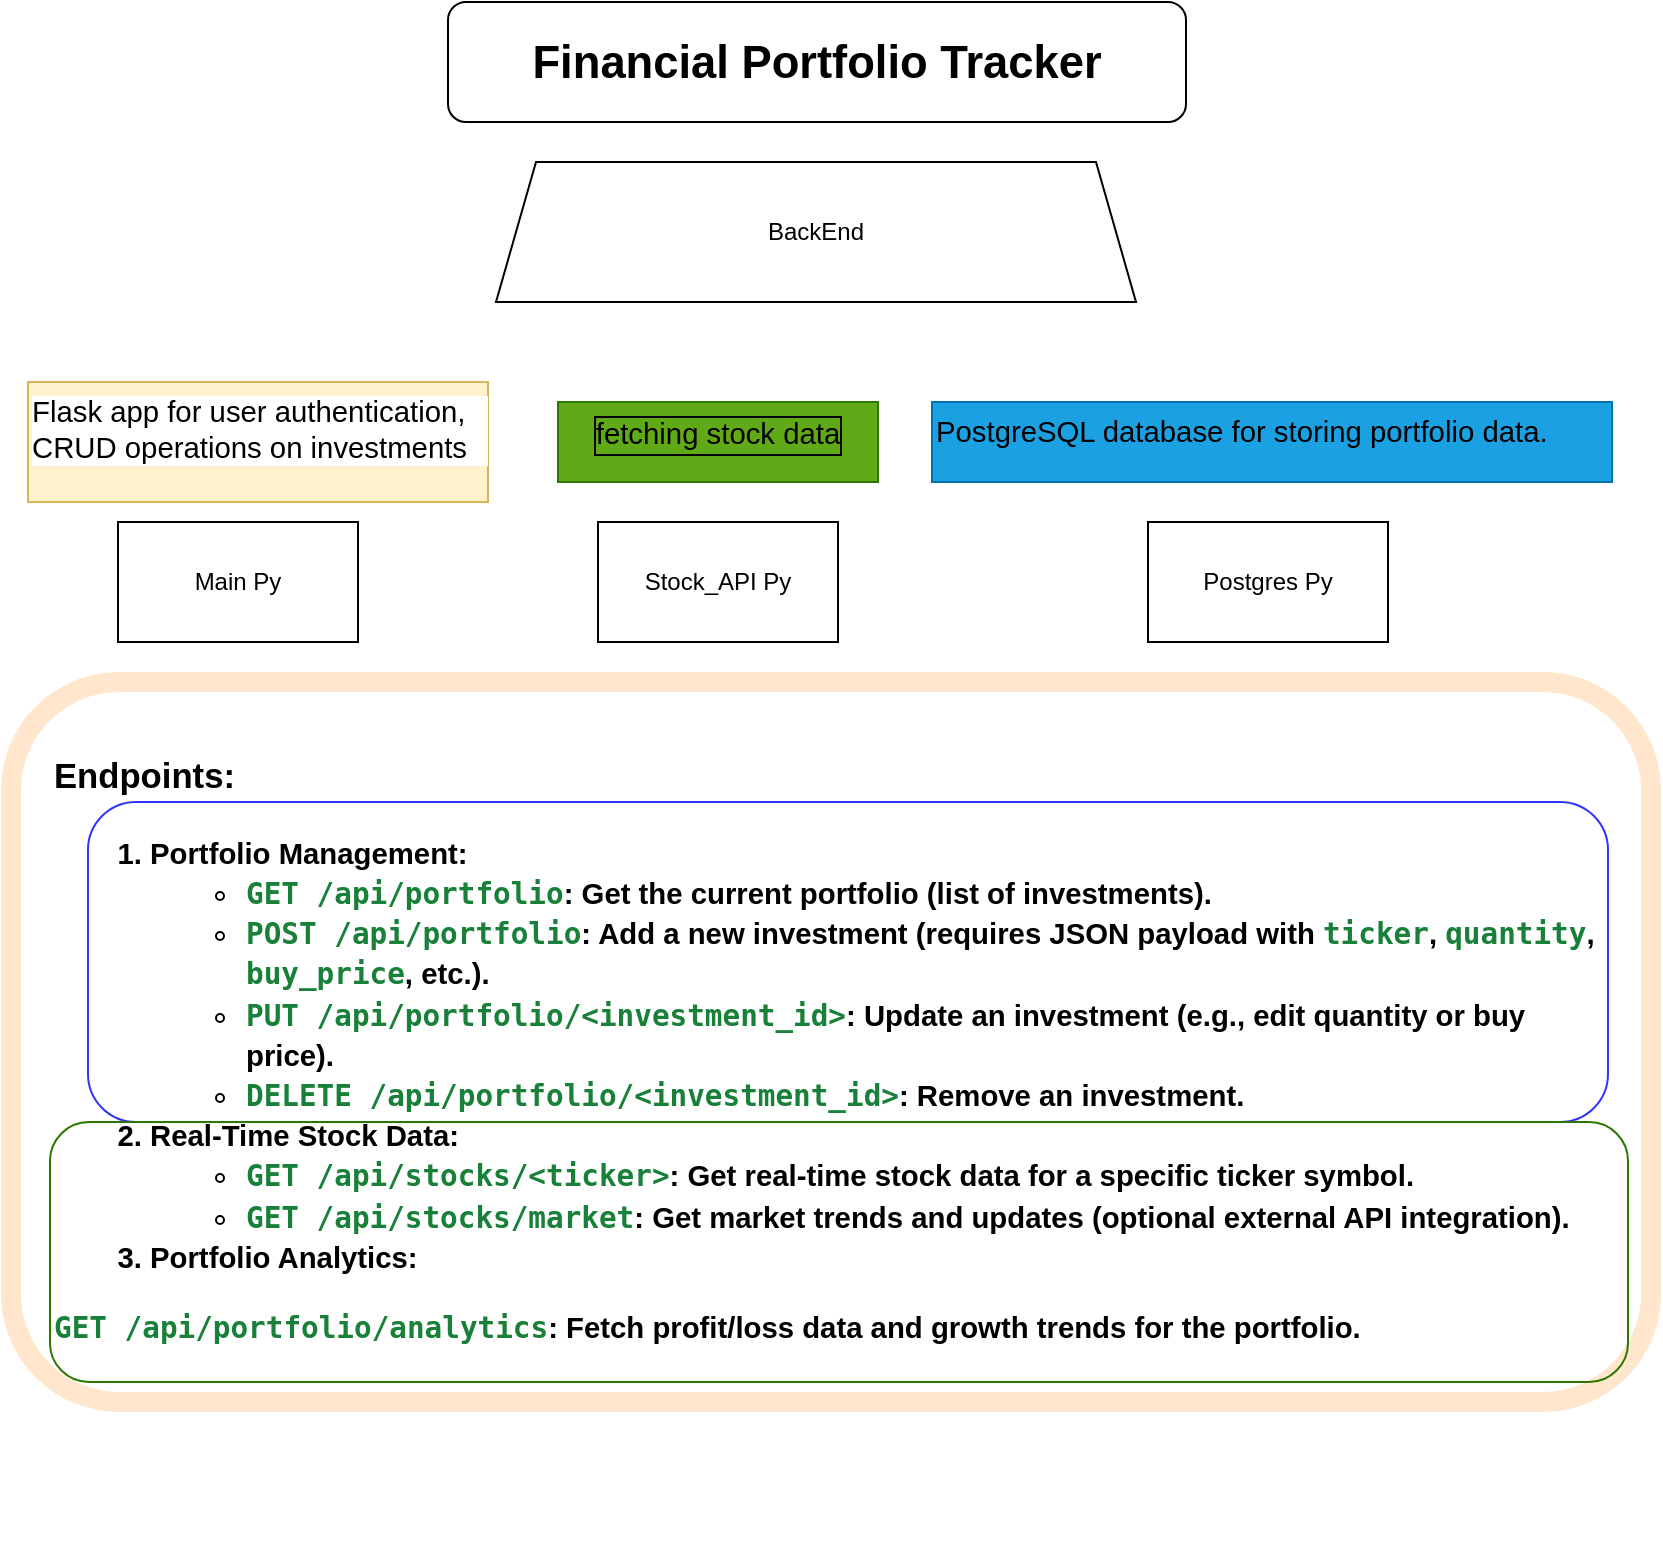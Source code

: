 <mxfile version="26.0.16">
  <diagram name="Page-1" id="ZpGSki5UyRdbmvOw8ICy">
    <mxGraphModel dx="989" dy="582" grid="1" gridSize="10" guides="1" tooltips="1" connect="1" arrows="1" fold="1" page="1" pageScale="1" pageWidth="827" pageHeight="1169" math="0" shadow="0">
      <root>
        <mxCell id="0" />
        <mxCell id="1" parent="0" />
        <mxCell id="iZV78r_1Iou3Xi10ttL6-11" value="" style="rounded=1;whiteSpace=wrap;html=1;labelBackgroundColor=none;fillColor=none;strokeColor=#FFE6CC;strokeWidth=10;" vertex="1" parent="1">
          <mxGeometry x="11.5" y="350" width="820" height="360" as="geometry" />
        </mxCell>
        <mxCell id="IknElaZS9yHZz-8auCw9-2" value="&lt;span id=&quot;docs-internal-guid-8c55afb1-7fff-e15a-7a65-fa3d6eec7ecb&quot;&gt;&lt;span style=&quot;font-size: 17pt; font-family: Arial, sans-serif; background-color: transparent; font-weight: 700; font-variant-numeric: normal; font-variant-east-asian: normal; font-variant-alternates: normal; font-variant-position: normal; font-variant-emoji: normal; vertical-align: baseline; white-space-collapse: preserve;&quot;&gt;Financial Portfolio Tracker&lt;/span&gt;&lt;/span&gt;" style="rounded=1;whiteSpace=wrap;html=1;" parent="1" vertex="1">
          <mxGeometry x="230" y="10" width="369" height="60" as="geometry" />
        </mxCell>
        <mxCell id="iZV78r_1Iou3Xi10ttL6-2" value="&lt;b style=&quot;font-weight:normal;&quot; id=&quot;docs-internal-guid-8cbd9910-7fff-830a-c0ed-bd4fe21e613b&quot;&gt;&lt;span style=&quot;font-size:11pt;font-family:Arial,sans-serif;color:#000000;background-color:transparent;font-weight:400;font-style:normal;font-variant:normal;text-decoration:none;vertical-align:baseline;white-space:pre;white-space:pre-wrap;&quot;&gt;PostgreSQL database for storing portfolio data.&lt;/span&gt;&lt;/b&gt;" style="text;whiteSpace=wrap;html=1;fillColor=#1ba1e2;strokeColor=#006EAF;fontColor=#ffffff;" vertex="1" parent="1">
          <mxGeometry x="472" y="210" width="340" height="40" as="geometry" />
        </mxCell>
        <mxCell id="iZV78r_1Iou3Xi10ttL6-3" value="&lt;b style=&quot;forced-color-adjust: none; font-family: Helvetica; font-size: 12px; font-style: normal; font-variant-ligatures: normal; font-variant-caps: normal; letter-spacing: normal; orphans: 2; text-align: left; text-indent: 0px; text-transform: none; widows: 2; word-spacing: 0px; -webkit-text-stroke-width: 0px; white-space: normal; text-decoration-thickness: initial; text-decoration-style: initial; text-decoration-color: initial; font-weight: normal;&quot; id=&quot;docs-internal-guid-06cef5fc-7fff-4933-7456-29017fb7d838&quot;&gt;&lt;span style=&quot;forced-color-adjust: none; font-size: 11pt; font-family: Arial, sans-serif; font-weight: 400; font-style: normal; font-variant: normal; text-decoration: none; vertical-align: baseline; white-space: pre-wrap;&quot; data-mx-given-colors=&quot;{&amp;quot;color&amp;quot;:&amp;quot;rgb(0, 0, 0)&amp;quot;}&quot;&gt;Flask app for user authentication, CRUD operations on investments&lt;/span&gt;&lt;/b&gt;" style="text;whiteSpace=wrap;html=1;fillColor=#fff2cc;strokeColor=#d6b656;fontColor=default;labelBackgroundColor=default;labelBorderColor=none;" vertex="1" parent="1">
          <mxGeometry x="20" y="200" width="230" height="60" as="geometry" />
        </mxCell>
        <mxCell id="iZV78r_1Iou3Xi10ttL6-4" value="&lt;b style=&quot;forced-color-adjust: none; font-family: Helvetica; font-size: 12px; font-style: normal; font-variant-ligatures: normal; font-variant-caps: normal; letter-spacing: normal; orphans: 2; text-indent: 0px; text-transform: none; widows: 2; word-spacing: 0px; -webkit-text-stroke-width: 0px; white-space: normal; text-decoration-thickness: initial; text-decoration-style: initial; text-decoration-color: initial; font-weight: normal;&quot; id=&quot;docs-internal-guid-06cef5fc-7fff-4933-7456-29017fb7d838&quot;&gt;&lt;span style=&quot;forced-color-adjust: none; font-size: 11pt; font-family: Arial, sans-serif; font-weight: 400; font-style: normal; font-variant: normal; text-decoration: none; vertical-align: baseline; white-space: pre-wrap;&quot; data-mx-given-colors=&quot;{&amp;quot;color&amp;quot;:&amp;quot;rgb(0, 0, 0)&amp;quot;}&quot;&gt;fetching stock data&lt;/span&gt;&lt;/b&gt;" style="text;whiteSpace=wrap;html=1;fillColor=#60a917;strokeColor=#2D7600;fontColor=default;align=center;labelBackgroundColor=none;labelBorderColor=default;" vertex="1" parent="1">
          <mxGeometry x="285" y="210" width="160" height="40" as="geometry" />
        </mxCell>
        <mxCell id="iZV78r_1Iou3Xi10ttL6-6" value="Main Py" style="rounded=0;whiteSpace=wrap;html=1;" vertex="1" parent="1">
          <mxGeometry x="65" y="270" width="120" height="60" as="geometry" />
        </mxCell>
        <mxCell id="iZV78r_1Iou3Xi10ttL6-7" value="Stock_API Py" style="rounded=0;whiteSpace=wrap;html=1;" vertex="1" parent="1">
          <mxGeometry x="305" y="270" width="120" height="60" as="geometry" />
        </mxCell>
        <mxCell id="iZV78r_1Iou3Xi10ttL6-8" value="Postgres Py" style="rounded=0;whiteSpace=wrap;html=1;" vertex="1" parent="1">
          <mxGeometry x="580" y="270" width="120" height="60" as="geometry" />
        </mxCell>
        <mxCell id="iZV78r_1Iou3Xi10ttL6-9" value="&lt;b style=&quot;font-weight:normal;&quot; id=&quot;docs-internal-guid-eed8a913-7fff-d1ce-d4b6-9388fdaf20be&quot;&gt;&lt;h3 dir=&quot;ltr&quot; style=&quot;line-height:1.38;margin-top:14pt;margin-bottom:4pt;&quot;&gt;&lt;span style=&quot;font-size:13pt;font-family:Arial,sans-serif;color:#000000;background-color:transparent;font-weight:700;font-style:normal;font-variant:normal;text-decoration:none;vertical-align:baseline;white-space:pre;white-space:pre-wrap;&quot;&gt;Endpoints:&lt;/span&gt;&lt;/h3&gt;&lt;ol style=&quot;margin-top:0;margin-bottom:0;padding-inline-start:48px;&quot;&gt;&lt;li dir=&quot;ltr&quot; style=&quot;list-style-type:decimal;font-size:11pt;font-family:Arial,sans-serif;color:#000000;background-color:transparent;font-weight:700;font-style:normal;font-variant:normal;text-decoration:none;vertical-align:baseline;white-space:pre;&quot; aria-level=&quot;1&quot;&gt;&lt;p dir=&quot;ltr&quot; style=&quot;line-height:1.38;margin-top:12pt;margin-bottom:0pt;&quot; role=&quot;presentation&quot;&gt;&lt;span style=&quot;font-size:11pt;font-family:Arial,sans-serif;color:#000000;background-color:transparent;font-weight:700;font-style:normal;font-variant:normal;text-decoration:none;vertical-align:baseline;white-space:pre;white-space:pre-wrap;&quot;&gt;Portfolio Management:&lt;/span&gt;&lt;/p&gt;&lt;/li&gt;&lt;ul style=&quot;margin-top:0;margin-bottom:0;padding-inline-start:48px;&quot;&gt;&lt;li dir=&quot;ltr&quot; style=&quot;list-style-type:circle;font-size:11pt;font-family:Arial,sans-serif;color:#000000;background-color:transparent;font-weight:700;font-style:normal;font-variant:normal;text-decoration:none;vertical-align:baseline;white-space:pre;&quot; aria-level=&quot;2&quot;&gt;&lt;p dir=&quot;ltr&quot; style=&quot;line-height:1.38;margin-top:0pt;margin-bottom:0pt;&quot; role=&quot;presentation&quot;&gt;&lt;span style=&quot;font-size:11pt;font-family:&#39;Roboto Mono&#39;,monospace;color:#188038;background-color:transparent;font-weight:700;font-style:normal;font-variant:normal;text-decoration:none;vertical-align:baseline;white-space:pre;white-space:pre-wrap;&quot;&gt;GET /api/portfolio&lt;/span&gt;&lt;span style=&quot;font-size:11pt;font-family:Arial,sans-serif;color:#000000;background-color:transparent;font-weight:700;font-style:normal;font-variant:normal;text-decoration:none;vertical-align:baseline;white-space:pre;white-space:pre-wrap;&quot;&gt;: Get the current portfolio (list of investments).&lt;/span&gt;&lt;/p&gt;&lt;/li&gt;&lt;li dir=&quot;ltr&quot; style=&quot;list-style-type:circle;font-size:11pt;font-family:Arial,sans-serif;color:#000000;background-color:transparent;font-weight:700;font-style:normal;font-variant:normal;text-decoration:none;vertical-align:baseline;white-space:pre;&quot; aria-level=&quot;2&quot;&gt;&lt;p dir=&quot;ltr&quot; style=&quot;line-height:1.38;margin-top:0pt;margin-bottom:0pt;&quot; role=&quot;presentation&quot;&gt;&lt;span style=&quot;font-size:11pt;font-family:&#39;Roboto Mono&#39;,monospace;color:#188038;background-color:transparent;font-weight:700;font-style:normal;font-variant:normal;text-decoration:none;vertical-align:baseline;white-space:pre;white-space:pre-wrap;&quot;&gt;POST /api/portfolio&lt;/span&gt;&lt;span style=&quot;font-size:11pt;font-family:Arial,sans-serif;color:#000000;background-color:transparent;font-weight:700;font-style:normal;font-variant:normal;text-decoration:none;vertical-align:baseline;white-space:pre;white-space:pre-wrap;&quot;&gt;: Add a new investment (requires JSON payload with &lt;/span&gt;&lt;span style=&quot;font-size:11pt;font-family:&#39;Roboto Mono&#39;,monospace;color:#188038;background-color:transparent;font-weight:700;font-style:normal;font-variant:normal;text-decoration:none;vertical-align:baseline;white-space:pre;white-space:pre-wrap;&quot;&gt;ticker&lt;/span&gt;&lt;span style=&quot;font-size:11pt;font-family:Arial,sans-serif;color:#000000;background-color:transparent;font-weight:700;font-style:normal;font-variant:normal;text-decoration:none;vertical-align:baseline;white-space:pre;white-space:pre-wrap;&quot;&gt;, &lt;/span&gt;&lt;span style=&quot;font-size:11pt;font-family:&#39;Roboto Mono&#39;,monospace;color:#188038;background-color:transparent;font-weight:700;font-style:normal;font-variant:normal;text-decoration:none;vertical-align:baseline;white-space:pre;white-space:pre-wrap;&quot;&gt;quantity&lt;/span&gt;&lt;span style=&quot;font-size:11pt;font-family:Arial,sans-serif;color:#000000;background-color:transparent;font-weight:700;font-style:normal;font-variant:normal;text-decoration:none;vertical-align:baseline;white-space:pre;white-space:pre-wrap;&quot;&gt;, &lt;/span&gt;&lt;span style=&quot;font-size:11pt;font-family:&#39;Roboto Mono&#39;,monospace;color:#188038;background-color:transparent;font-weight:700;font-style:normal;font-variant:normal;text-decoration:none;vertical-align:baseline;white-space:pre;white-space:pre-wrap;&quot;&gt;buy_price&lt;/span&gt;&lt;span style=&quot;font-size:11pt;font-family:Arial,sans-serif;color:#000000;background-color:transparent;font-weight:700;font-style:normal;font-variant:normal;text-decoration:none;vertical-align:baseline;white-space:pre;white-space:pre-wrap;&quot;&gt;, etc.).&lt;/span&gt;&lt;/p&gt;&lt;/li&gt;&lt;li dir=&quot;ltr&quot; style=&quot;list-style-type:circle;font-size:11pt;font-family:Arial,sans-serif;color:#000000;background-color:transparent;font-weight:700;font-style:normal;font-variant:normal;text-decoration:none;vertical-align:baseline;white-space:pre;&quot; aria-level=&quot;2&quot;&gt;&lt;p dir=&quot;ltr&quot; style=&quot;line-height:1.38;margin-top:0pt;margin-bottom:0pt;&quot; role=&quot;presentation&quot;&gt;&lt;span style=&quot;font-size:11pt;font-family:&#39;Roboto Mono&#39;,monospace;color:#188038;background-color:transparent;font-weight:700;font-style:normal;font-variant:normal;text-decoration:none;vertical-align:baseline;white-space:pre;white-space:pre-wrap;&quot;&gt;PUT /api/portfolio/&amp;lt;investment_id&amp;gt;&lt;/span&gt;&lt;span style=&quot;font-size:11pt;font-family:Arial,sans-serif;color:#000000;background-color:transparent;font-weight:700;font-style:normal;font-variant:normal;text-decoration:none;vertical-align:baseline;white-space:pre;white-space:pre-wrap;&quot;&gt;: Update an investment (e.g., edit quantity or buy price).&lt;/span&gt;&lt;/p&gt;&lt;/li&gt;&lt;li dir=&quot;ltr&quot; style=&quot;list-style-type:circle;font-size:11pt;font-family:Arial,sans-serif;color:#000000;background-color:transparent;font-weight:700;font-style:normal;font-variant:normal;text-decoration:none;vertical-align:baseline;white-space:pre;&quot; aria-level=&quot;2&quot;&gt;&lt;p dir=&quot;ltr&quot; style=&quot;line-height:1.38;margin-top:0pt;margin-bottom:0pt;&quot; role=&quot;presentation&quot;&gt;&lt;span style=&quot;font-size:11pt;font-family:&#39;Roboto Mono&#39;,monospace;color:#188038;background-color:transparent;font-weight:700;font-style:normal;font-variant:normal;text-decoration:none;vertical-align:baseline;white-space:pre;white-space:pre-wrap;&quot;&gt;DELETE /api/portfolio/&amp;lt;investment_id&amp;gt;&lt;/span&gt;&lt;span style=&quot;font-size:11pt;font-family:Arial,sans-serif;color:#000000;background-color:transparent;font-weight:700;font-style:normal;font-variant:normal;text-decoration:none;vertical-align:baseline;white-space:pre;white-space:pre-wrap;&quot;&gt;: Remove an investment.&lt;/span&gt;&lt;/p&gt;&lt;/li&gt;&lt;/ul&gt;&lt;li dir=&quot;ltr&quot; style=&quot;list-style-type:decimal;font-size:11pt;font-family:Arial,sans-serif;color:#000000;background-color:transparent;font-weight:700;font-style:normal;font-variant:normal;text-decoration:none;vertical-align:baseline;white-space:pre;&quot; aria-level=&quot;1&quot;&gt;&lt;p dir=&quot;ltr&quot; style=&quot;line-height:1.38;margin-top:0pt;margin-bottom:0pt;&quot; role=&quot;presentation&quot;&gt;&lt;span style=&quot;font-size:11pt;font-family:Arial,sans-serif;color:#000000;background-color:transparent;font-weight:700;font-style:normal;font-variant:normal;text-decoration:none;vertical-align:baseline;white-space:pre;white-space:pre-wrap;&quot;&gt;Real-Time Stock Data:&lt;/span&gt;&lt;/p&gt;&lt;/li&gt;&lt;ul style=&quot;margin-top:0;margin-bottom:0;padding-inline-start:48px;&quot;&gt;&lt;li dir=&quot;ltr&quot; style=&quot;list-style-type:circle;font-size:11pt;font-family:Arial,sans-serif;color:#000000;background-color:transparent;font-weight:700;font-style:normal;font-variant:normal;text-decoration:none;vertical-align:baseline;white-space:pre;&quot; aria-level=&quot;2&quot;&gt;&lt;p dir=&quot;ltr&quot; style=&quot;line-height:1.38;margin-top:0pt;margin-bottom:0pt;&quot; role=&quot;presentation&quot;&gt;&lt;span style=&quot;font-size:11pt;font-family:&#39;Roboto Mono&#39;,monospace;color:#188038;background-color:transparent;font-weight:700;font-style:normal;font-variant:normal;text-decoration:none;vertical-align:baseline;white-space:pre;white-space:pre-wrap;&quot;&gt;GET /api/stocks/&amp;lt;ticker&amp;gt;&lt;/span&gt;&lt;span style=&quot;font-size:11pt;font-family:Arial,sans-serif;color:#000000;background-color:transparent;font-weight:700;font-style:normal;font-variant:normal;text-decoration:none;vertical-align:baseline;white-space:pre;white-space:pre-wrap;&quot;&gt;: Get real-time stock data for a specific ticker symbol.&lt;/span&gt;&lt;/p&gt;&lt;/li&gt;&lt;li dir=&quot;ltr&quot; style=&quot;list-style-type:circle;font-size:11pt;font-family:Arial,sans-serif;color:#000000;background-color:transparent;font-weight:700;font-style:normal;font-variant:normal;text-decoration:none;vertical-align:baseline;white-space:pre;&quot; aria-level=&quot;2&quot;&gt;&lt;p dir=&quot;ltr&quot; style=&quot;line-height:1.38;margin-top:0pt;margin-bottom:0pt;&quot; role=&quot;presentation&quot;&gt;&lt;span style=&quot;font-size:11pt;font-family:&#39;Roboto Mono&#39;,monospace;color:#188038;background-color:transparent;font-weight:700;font-style:normal;font-variant:normal;text-decoration:none;vertical-align:baseline;white-space:pre;white-space:pre-wrap;&quot;&gt;GET /api/stocks/market&lt;/span&gt;&lt;span style=&quot;font-size:11pt;font-family:Arial,sans-serif;color:#000000;background-color:transparent;font-weight:700;font-style:normal;font-variant:normal;text-decoration:none;vertical-align:baseline;white-space:pre;white-space:pre-wrap;&quot;&gt;: Get market trends and updates (optional external API integration).&lt;/span&gt;&lt;/p&gt;&lt;/li&gt;&lt;/ul&gt;&lt;li dir=&quot;ltr&quot; style=&quot;list-style-type:decimal;font-size:11pt;font-family:Arial,sans-serif;color:#000000;background-color:transparent;font-weight:700;font-style:normal;font-variant:normal;text-decoration:none;vertical-align:baseline;white-space:pre;&quot; aria-level=&quot;1&quot;&gt;&lt;p dir=&quot;ltr&quot; style=&quot;line-height:1.38;margin-top:0pt;margin-bottom:12pt;&quot; role=&quot;presentation&quot;&gt;&lt;span style=&quot;font-size:11pt;font-family:Arial,sans-serif;color:#000000;background-color:transparent;font-weight:700;font-style:normal;font-variant:normal;text-decoration:none;vertical-align:baseline;white-space:pre;white-space:pre-wrap;&quot;&gt;Portfolio Analytics:&lt;/span&gt;&lt;/p&gt;&lt;/li&gt;&lt;/ol&gt;&lt;span style=&quot;font-size:11pt;font-family:&#39;Roboto Mono&#39;,monospace;color:#188038;background-color:transparent;font-weight:700;font-style:normal;font-variant:normal;text-decoration:none;vertical-align:baseline;white-space:pre;white-space:pre-wrap;&quot;&gt;GET /api/portfolio/analytics&lt;/span&gt;&lt;span style=&quot;font-size:11pt;font-family:Arial,sans-serif;color:#000000;background-color:transparent;font-weight:700;font-style:normal;font-variant:normal;text-decoration:none;vertical-align:baseline;white-space:pre;white-space:pre-wrap;&quot;&gt;: Fetch profit/loss data and growth trends for the portfolio.&lt;/span&gt;&lt;/b&gt;" style="text;whiteSpace=wrap;html=1;" vertex="1" parent="1">
          <mxGeometry x="31" y="360" width="781" height="420" as="geometry" />
        </mxCell>
        <mxCell id="iZV78r_1Iou3Xi10ttL6-10" value="" style="rounded=1;whiteSpace=wrap;html=1;labelBackgroundColor=none;fillColor=none;strokeColor=#3333FF;" vertex="1" parent="1">
          <mxGeometry x="50" y="410" width="760" height="160" as="geometry" />
        </mxCell>
        <mxCell id="iZV78r_1Iou3Xi10ttL6-12" value="" style="rounded=1;whiteSpace=wrap;html=1;labelBackgroundColor=none;fillColor=none;strokeColor=#2D7600;fontColor=#ffffff;" vertex="1" parent="1">
          <mxGeometry x="31" y="570" width="789" height="130" as="geometry" />
        </mxCell>
        <mxCell id="iZV78r_1Iou3Xi10ttL6-13" value="BackEnd" style="shape=trapezoid;perimeter=trapezoidPerimeter;whiteSpace=wrap;html=1;fixedSize=1;" vertex="1" parent="1">
          <mxGeometry x="254" y="90" width="320" height="70" as="geometry" />
        </mxCell>
      </root>
    </mxGraphModel>
  </diagram>
</mxfile>
